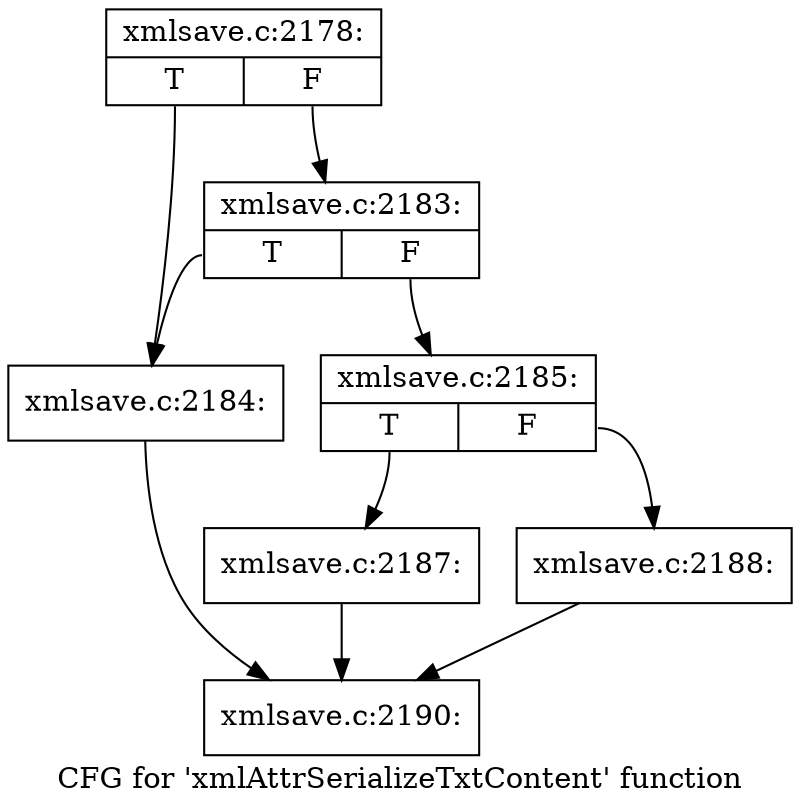 digraph "CFG for 'xmlAttrSerializeTxtContent' function" {
	label="CFG for 'xmlAttrSerializeTxtContent' function";

	Node0x570ec40 [shape=record,label="{xmlsave.c:2178:|{<s0>T|<s1>F}}"];
	Node0x570ec40:s0 -> Node0x5748730;
	Node0x570ec40:s1 -> Node0x57487d0;
	Node0x57487d0 [shape=record,label="{xmlsave.c:2183:|{<s0>T|<s1>F}}"];
	Node0x57487d0:s0 -> Node0x5748730;
	Node0x57487d0:s1 -> Node0x5748780;
	Node0x5748730 [shape=record,label="{xmlsave.c:2184:}"];
	Node0x5748730 -> Node0x570ed30;
	Node0x5748780 [shape=record,label="{xmlsave.c:2185:|{<s0>T|<s1>F}}"];
	Node0x5748780:s0 -> Node0x5749650;
	Node0x5748780:s1 -> Node0x57499e0;
	Node0x5749650 [shape=record,label="{xmlsave.c:2187:}"];
	Node0x5749650 -> Node0x570ed30;
	Node0x57499e0 [shape=record,label="{xmlsave.c:2188:}"];
	Node0x57499e0 -> Node0x570ed30;
	Node0x570ed30 [shape=record,label="{xmlsave.c:2190:}"];
}
